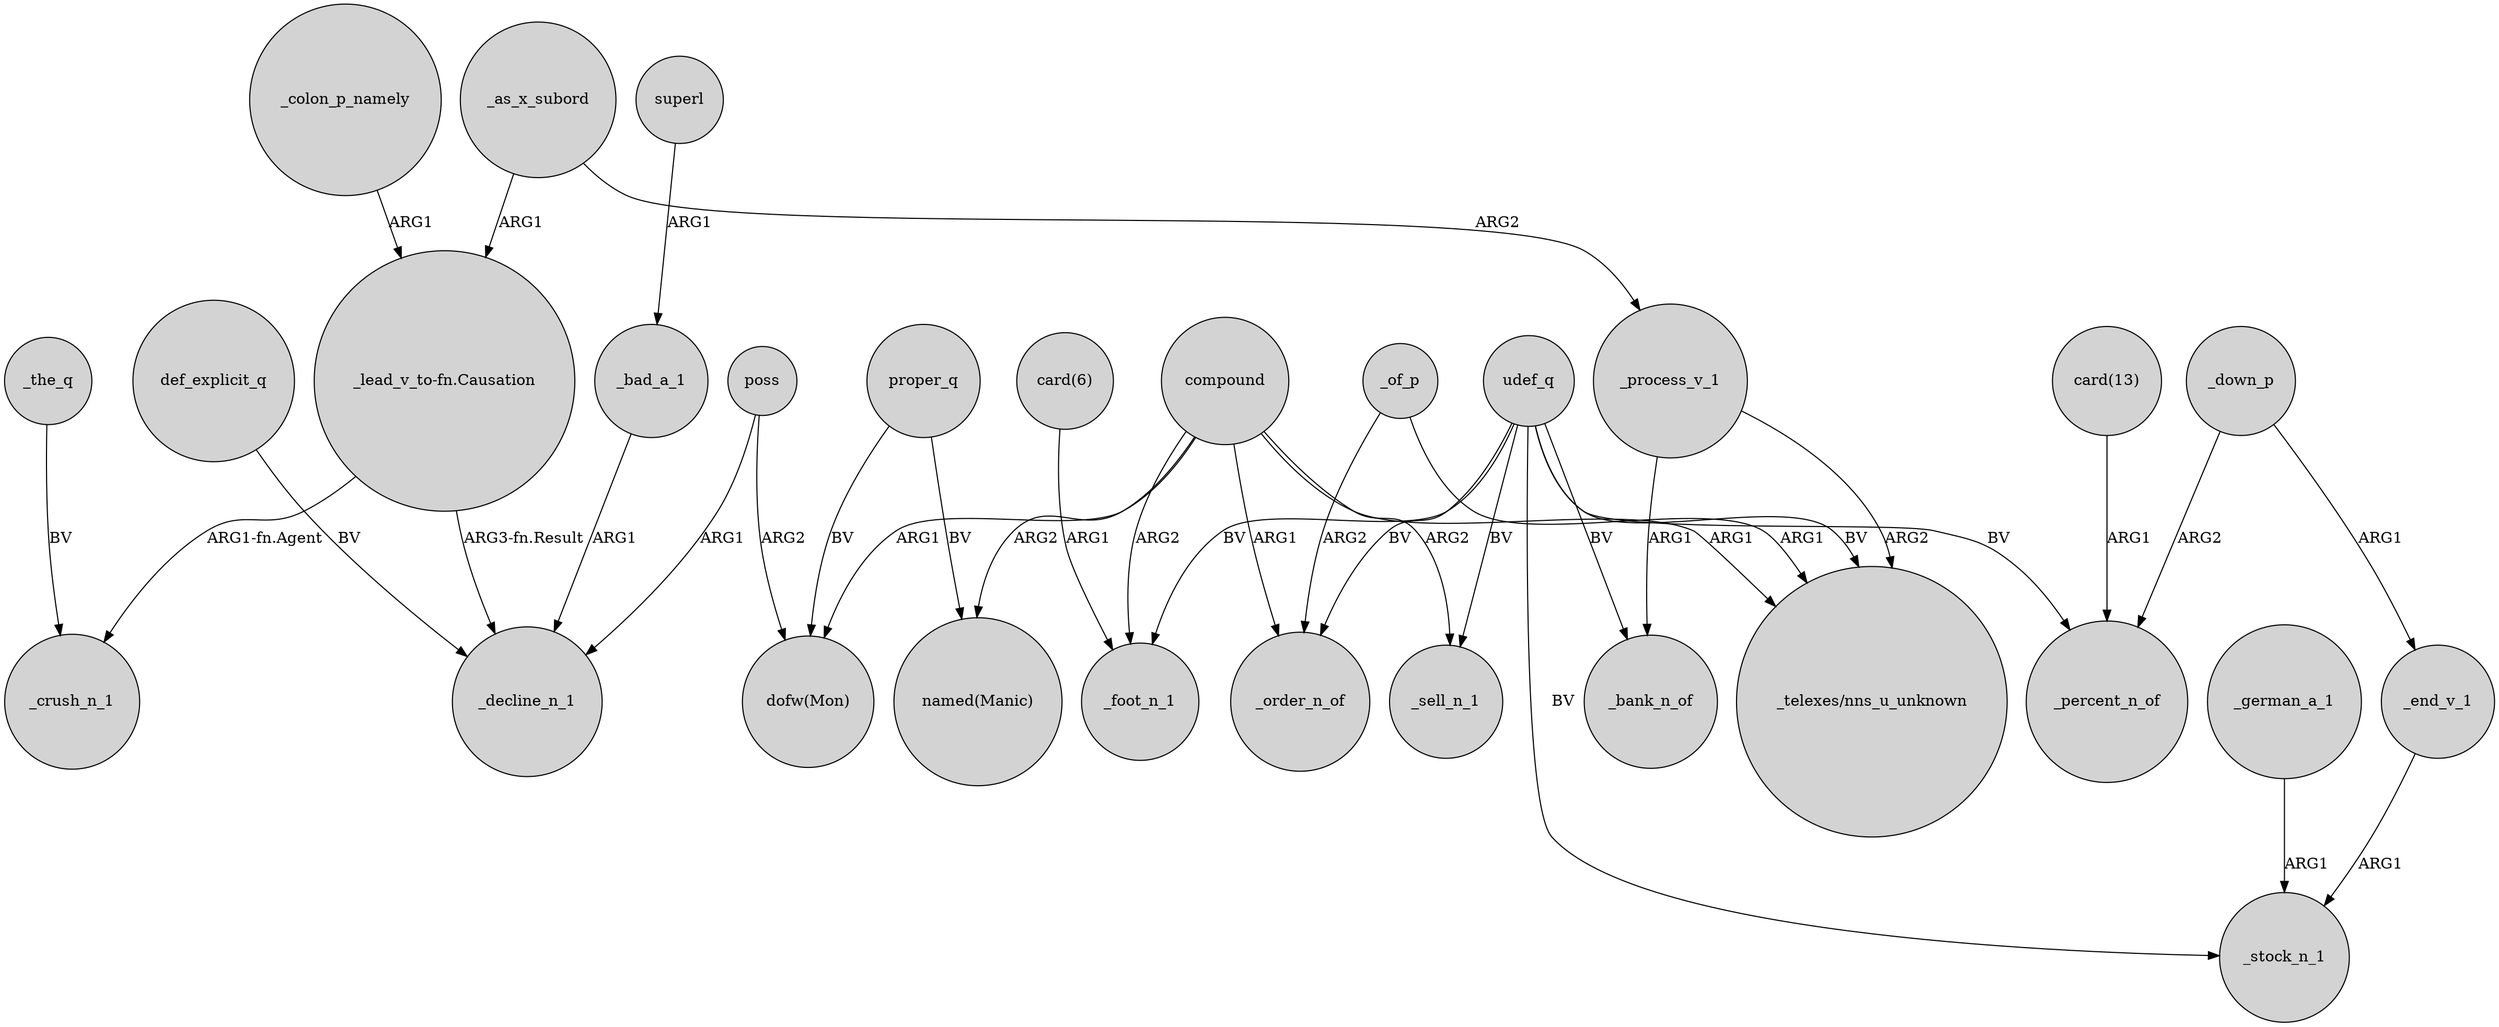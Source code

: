 digraph {
	node [shape=circle style=filled]
	"_lead_v_to-fn.Causation" -> _crush_n_1 [label="ARG1-fn.Agent"]
	compound -> _foot_n_1 [label=ARG2]
	udef_q -> _order_n_of [label=BV]
	_bad_a_1 -> _decline_n_1 [label=ARG1]
	"card(6)" -> _foot_n_1 [label=ARG1]
	udef_q -> "_telexes/nns_u_unknown" [label=BV]
	compound -> _sell_n_1 [label=ARG2]
	_german_a_1 -> _stock_n_1 [label=ARG1]
	_the_q -> _crush_n_1 [label=BV]
	_of_p -> _order_n_of [label=ARG2]
	superl -> _bad_a_1 [label=ARG1]
	_down_p -> _end_v_1 [label=ARG1]
	proper_q -> "named(Manic)" [label=BV]
	udef_q -> _sell_n_1 [label=BV]
	_process_v_1 -> "_telexes/nns_u_unknown" [label=ARG2]
	compound -> "_telexes/nns_u_unknown" [label=ARG1]
	udef_q -> _foot_n_1 [label=BV]
	udef_q -> _stock_n_1 [label=BV]
	compound -> _order_n_of [label=ARG1]
	"_lead_v_to-fn.Causation" -> _decline_n_1 [label="ARG3-fn.Result"]
	proper_q -> "dofw(Mon)" [label=BV]
	def_explicit_q -> _decline_n_1 [label=BV]
	poss -> _decline_n_1 [label=ARG1]
	_of_p -> "_telexes/nns_u_unknown" [label=ARG1]
	compound -> "named(Manic)" [label=ARG2]
	"card(13)" -> _percent_n_of [label=ARG1]
	poss -> "dofw(Mon)" [label=ARG2]
	_process_v_1 -> _bank_n_of [label=ARG1]
	_colon_p_namely -> "_lead_v_to-fn.Causation" [label=ARG1]
	udef_q -> _percent_n_of [label=BV]
	_as_x_subord -> _process_v_1 [label=ARG2]
	_down_p -> _percent_n_of [label=ARG2]
	compound -> "dofw(Mon)" [label=ARG1]
	udef_q -> _bank_n_of [label=BV]
	_end_v_1 -> _stock_n_1 [label=ARG1]
	_as_x_subord -> "_lead_v_to-fn.Causation" [label=ARG1]
}
